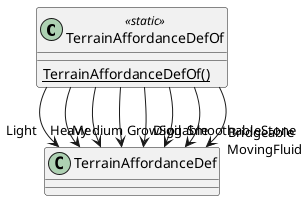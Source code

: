 @startuml
class TerrainAffordanceDefOf <<static>> {
    {static} TerrainAffordanceDefOf()
}
TerrainAffordanceDefOf --> "Light" TerrainAffordanceDef
TerrainAffordanceDefOf --> "Medium" TerrainAffordanceDef
TerrainAffordanceDefOf --> "Heavy" TerrainAffordanceDef
TerrainAffordanceDefOf --> "GrowSoil" TerrainAffordanceDef
TerrainAffordanceDefOf --> "Diggable" TerrainAffordanceDef
TerrainAffordanceDefOf --> "SmoothableStone" TerrainAffordanceDef
TerrainAffordanceDefOf --> "MovingFluid" TerrainAffordanceDef
TerrainAffordanceDefOf --> "Bridgeable" TerrainAffordanceDef
@enduml
